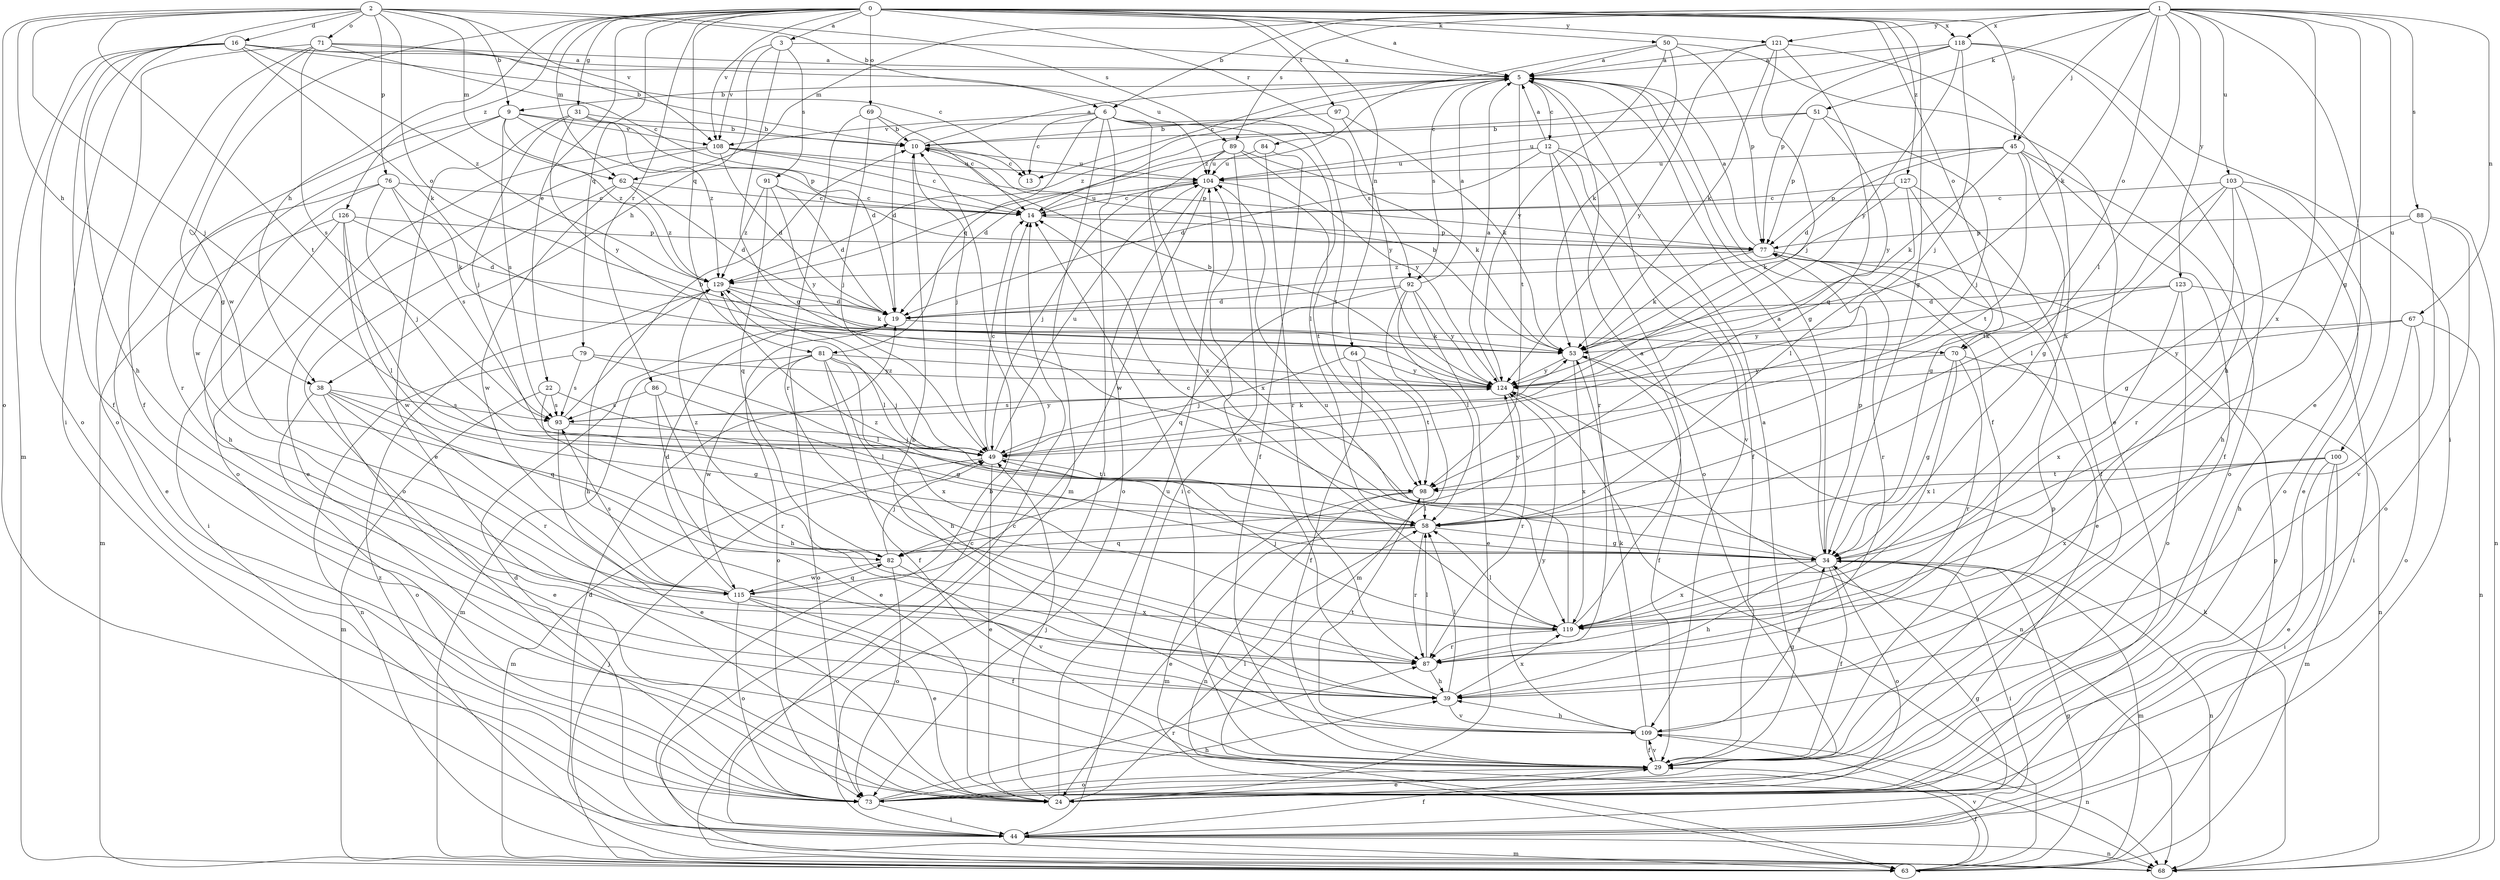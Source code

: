 strict digraph  {
0;
1;
2;
3;
5;
6;
9;
10;
12;
13;
14;
16;
19;
22;
24;
29;
31;
34;
38;
39;
44;
45;
49;
50;
51;
53;
58;
62;
63;
64;
67;
68;
69;
70;
71;
73;
76;
77;
79;
81;
82;
84;
86;
87;
88;
89;
91;
92;
93;
97;
98;
100;
103;
104;
108;
109;
115;
118;
119;
121;
123;
124;
126;
127;
129;
0 -> 3  [label=a];
0 -> 5  [label=a];
0 -> 22  [label=e];
0 -> 31  [label=g];
0 -> 34  [label=g];
0 -> 38  [label=h];
0 -> 45  [label=j];
0 -> 50  [label=k];
0 -> 62  [label=m];
0 -> 64  [label=n];
0 -> 69  [label=o];
0 -> 70  [label=o];
0 -> 79  [label=q];
0 -> 81  [label=q];
0 -> 84  [label=r];
0 -> 86  [label=r];
0 -> 97  [label=t];
0 -> 108  [label=v];
0 -> 115  [label=w];
0 -> 118  [label=x];
0 -> 121  [label=y];
0 -> 126  [label=z];
0 -> 127  [label=z];
1 -> 6  [label=b];
1 -> 24  [label=e];
1 -> 34  [label=g];
1 -> 45  [label=j];
1 -> 51  [label=k];
1 -> 53  [label=k];
1 -> 58  [label=l];
1 -> 62  [label=m];
1 -> 67  [label=n];
1 -> 70  [label=o];
1 -> 88  [label=s];
1 -> 89  [label=s];
1 -> 100  [label=u];
1 -> 103  [label=u];
1 -> 118  [label=x];
1 -> 119  [label=x];
1 -> 121  [label=y];
1 -> 123  [label=y];
2 -> 6  [label=b];
2 -> 9  [label=b];
2 -> 16  [label=d];
2 -> 38  [label=h];
2 -> 44  [label=i];
2 -> 49  [label=j];
2 -> 62  [label=m];
2 -> 70  [label=o];
2 -> 71  [label=o];
2 -> 73  [label=o];
2 -> 76  [label=p];
2 -> 89  [label=s];
2 -> 98  [label=t];
2 -> 108  [label=v];
3 -> 5  [label=a];
3 -> 34  [label=g];
3 -> 38  [label=h];
3 -> 91  [label=s];
3 -> 108  [label=v];
5 -> 9  [label=b];
5 -> 12  [label=c];
5 -> 13  [label=c];
5 -> 29  [label=f];
5 -> 34  [label=g];
5 -> 92  [label=s];
5 -> 98  [label=t];
5 -> 129  [label=z];
6 -> 13  [label=c];
6 -> 19  [label=d];
6 -> 44  [label=i];
6 -> 58  [label=l];
6 -> 63  [label=m];
6 -> 81  [label=q];
6 -> 92  [label=s];
6 -> 98  [label=t];
6 -> 108  [label=v];
6 -> 119  [label=x];
9 -> 10  [label=b];
9 -> 77  [label=p];
9 -> 87  [label=r];
9 -> 93  [label=s];
9 -> 108  [label=v];
9 -> 115  [label=w];
9 -> 129  [label=z];
10 -> 5  [label=a];
10 -> 13  [label=c];
10 -> 49  [label=j];
10 -> 104  [label=u];
12 -> 5  [label=a];
12 -> 19  [label=d];
12 -> 29  [label=f];
12 -> 73  [label=o];
12 -> 87  [label=r];
12 -> 104  [label=u];
12 -> 109  [label=v];
14 -> 77  [label=p];
14 -> 104  [label=u];
16 -> 5  [label=a];
16 -> 13  [label=c];
16 -> 29  [label=f];
16 -> 39  [label=h];
16 -> 53  [label=k];
16 -> 63  [label=m];
16 -> 73  [label=o];
16 -> 104  [label=u];
16 -> 129  [label=z];
19 -> 53  [label=k];
19 -> 73  [label=o];
22 -> 58  [label=l];
22 -> 63  [label=m];
22 -> 87  [label=r];
22 -> 93  [label=s];
24 -> 49  [label=j];
24 -> 58  [label=l];
24 -> 104  [label=u];
29 -> 5  [label=a];
29 -> 14  [label=c];
29 -> 24  [label=e];
29 -> 73  [label=o];
29 -> 77  [label=p];
29 -> 109  [label=v];
31 -> 10  [label=b];
31 -> 19  [label=d];
31 -> 24  [label=e];
31 -> 49  [label=j];
31 -> 124  [label=y];
31 -> 129  [label=z];
34 -> 5  [label=a];
34 -> 14  [label=c];
34 -> 29  [label=f];
34 -> 39  [label=h];
34 -> 44  [label=i];
34 -> 63  [label=m];
34 -> 68  [label=n];
34 -> 73  [label=o];
34 -> 77  [label=p];
34 -> 119  [label=x];
34 -> 129  [label=z];
38 -> 24  [label=e];
38 -> 34  [label=g];
38 -> 73  [label=o];
38 -> 82  [label=q];
38 -> 87  [label=r];
38 -> 93  [label=s];
39 -> 58  [label=l];
39 -> 104  [label=u];
39 -> 109  [label=v];
39 -> 119  [label=x];
44 -> 10  [label=b];
44 -> 14  [label=c];
44 -> 19  [label=d];
44 -> 29  [label=f];
44 -> 34  [label=g];
44 -> 63  [label=m];
44 -> 68  [label=n];
45 -> 19  [label=d];
45 -> 29  [label=f];
45 -> 34  [label=g];
45 -> 53  [label=k];
45 -> 73  [label=o];
45 -> 77  [label=p];
45 -> 98  [label=t];
45 -> 104  [label=u];
49 -> 14  [label=c];
49 -> 24  [label=e];
49 -> 53  [label=k];
49 -> 63  [label=m];
49 -> 98  [label=t];
49 -> 104  [label=u];
49 -> 129  [label=z];
50 -> 5  [label=a];
50 -> 24  [label=e];
50 -> 53  [label=k];
50 -> 77  [label=p];
50 -> 124  [label=y];
50 -> 129  [label=z];
51 -> 10  [label=b];
51 -> 49  [label=j];
51 -> 77  [label=p];
51 -> 104  [label=u];
51 -> 124  [label=y];
53 -> 10  [label=b];
53 -> 29  [label=f];
53 -> 119  [label=x];
53 -> 124  [label=y];
58 -> 24  [label=e];
58 -> 34  [label=g];
58 -> 82  [label=q];
58 -> 87  [label=r];
58 -> 124  [label=y];
62 -> 14  [label=c];
62 -> 19  [label=d];
62 -> 73  [label=o];
62 -> 115  [label=w];
62 -> 129  [label=z];
63 -> 29  [label=f];
63 -> 34  [label=g];
63 -> 49  [label=j];
63 -> 77  [label=p];
63 -> 109  [label=v];
63 -> 124  [label=y];
64 -> 29  [label=f];
64 -> 49  [label=j];
64 -> 98  [label=t];
64 -> 124  [label=y];
67 -> 39  [label=h];
67 -> 53  [label=k];
67 -> 68  [label=n];
67 -> 73  [label=o];
67 -> 124  [label=y];
68 -> 14  [label=c];
68 -> 19  [label=d];
68 -> 53  [label=k];
68 -> 129  [label=z];
69 -> 10  [label=b];
69 -> 14  [label=c];
69 -> 49  [label=j];
69 -> 87  [label=r];
70 -> 34  [label=g];
70 -> 68  [label=n];
70 -> 87  [label=r];
70 -> 119  [label=x];
70 -> 124  [label=y];
71 -> 5  [label=a];
71 -> 10  [label=b];
71 -> 14  [label=c];
71 -> 29  [label=f];
71 -> 34  [label=g];
71 -> 73  [label=o];
71 -> 93  [label=s];
73 -> 39  [label=h];
73 -> 44  [label=i];
73 -> 87  [label=r];
76 -> 14  [label=c];
76 -> 24  [label=e];
76 -> 39  [label=h];
76 -> 49  [label=j];
76 -> 53  [label=k];
76 -> 93  [label=s];
77 -> 5  [label=a];
77 -> 24  [label=e];
77 -> 53  [label=k];
77 -> 87  [label=r];
77 -> 129  [label=z];
79 -> 58  [label=l];
79 -> 68  [label=n];
79 -> 93  [label=s];
79 -> 124  [label=y];
81 -> 29  [label=f];
81 -> 39  [label=h];
81 -> 49  [label=j];
81 -> 63  [label=m];
81 -> 73  [label=o];
81 -> 115  [label=w];
81 -> 119  [label=x];
81 -> 124  [label=y];
82 -> 49  [label=j];
82 -> 73  [label=o];
82 -> 109  [label=v];
82 -> 115  [label=w];
82 -> 129  [label=z];
84 -> 29  [label=f];
84 -> 87  [label=r];
84 -> 104  [label=u];
86 -> 24  [label=e];
86 -> 34  [label=g];
86 -> 39  [label=h];
86 -> 93  [label=s];
87 -> 39  [label=h];
87 -> 58  [label=l];
88 -> 34  [label=g];
88 -> 68  [label=n];
88 -> 73  [label=o];
88 -> 77  [label=p];
88 -> 109  [label=v];
89 -> 19  [label=d];
89 -> 44  [label=i];
89 -> 53  [label=k];
89 -> 104  [label=u];
89 -> 119  [label=x];
89 -> 124  [label=y];
91 -> 14  [label=c];
91 -> 19  [label=d];
91 -> 82  [label=q];
91 -> 124  [label=y];
91 -> 129  [label=z];
92 -> 5  [label=a];
92 -> 19  [label=d];
92 -> 24  [label=e];
92 -> 58  [label=l];
92 -> 63  [label=m];
92 -> 82  [label=q];
92 -> 124  [label=y];
93 -> 10  [label=b];
93 -> 24  [label=e];
93 -> 49  [label=j];
93 -> 124  [label=y];
97 -> 10  [label=b];
97 -> 53  [label=k];
97 -> 124  [label=y];
98 -> 58  [label=l];
98 -> 63  [label=m];
98 -> 68  [label=n];
100 -> 24  [label=e];
100 -> 44  [label=i];
100 -> 58  [label=l];
100 -> 63  [label=m];
100 -> 98  [label=t];
100 -> 119  [label=x];
103 -> 14  [label=c];
103 -> 24  [label=e];
103 -> 39  [label=h];
103 -> 58  [label=l];
103 -> 73  [label=o];
103 -> 87  [label=r];
103 -> 98  [label=t];
104 -> 14  [label=c];
104 -> 49  [label=j];
104 -> 73  [label=o];
104 -> 98  [label=t];
104 -> 115  [label=w];
108 -> 14  [label=c];
108 -> 19  [label=d];
108 -> 24  [label=e];
108 -> 73  [label=o];
108 -> 77  [label=p];
108 -> 104  [label=u];
109 -> 10  [label=b];
109 -> 29  [label=f];
109 -> 34  [label=g];
109 -> 39  [label=h];
109 -> 53  [label=k];
109 -> 68  [label=n];
109 -> 98  [label=t];
109 -> 124  [label=y];
115 -> 19  [label=d];
115 -> 24  [label=e];
115 -> 29  [label=f];
115 -> 73  [label=o];
115 -> 82  [label=q];
115 -> 93  [label=s];
115 -> 119  [label=x];
118 -> 5  [label=a];
118 -> 14  [label=c];
118 -> 39  [label=h];
118 -> 44  [label=i];
118 -> 49  [label=j];
118 -> 77  [label=p];
118 -> 124  [label=y];
119 -> 5  [label=a];
119 -> 49  [label=j];
119 -> 58  [label=l];
119 -> 87  [label=r];
119 -> 104  [label=u];
121 -> 5  [label=a];
121 -> 49  [label=j];
121 -> 53  [label=k];
121 -> 82  [label=q];
121 -> 119  [label=x];
121 -> 124  [label=y];
123 -> 19  [label=d];
123 -> 44  [label=i];
123 -> 73  [label=o];
123 -> 119  [label=x];
123 -> 124  [label=y];
124 -> 5  [label=a];
124 -> 10  [label=b];
124 -> 68  [label=n];
124 -> 87  [label=r];
124 -> 93  [label=s];
126 -> 19  [label=d];
126 -> 44  [label=i];
126 -> 58  [label=l];
126 -> 63  [label=m];
126 -> 77  [label=p];
126 -> 115  [label=w];
127 -> 14  [label=c];
127 -> 29  [label=f];
127 -> 34  [label=g];
127 -> 53  [label=k];
127 -> 58  [label=l];
129 -> 19  [label=d];
129 -> 39  [label=h];
129 -> 53  [label=k];
129 -> 58  [label=l];
}
